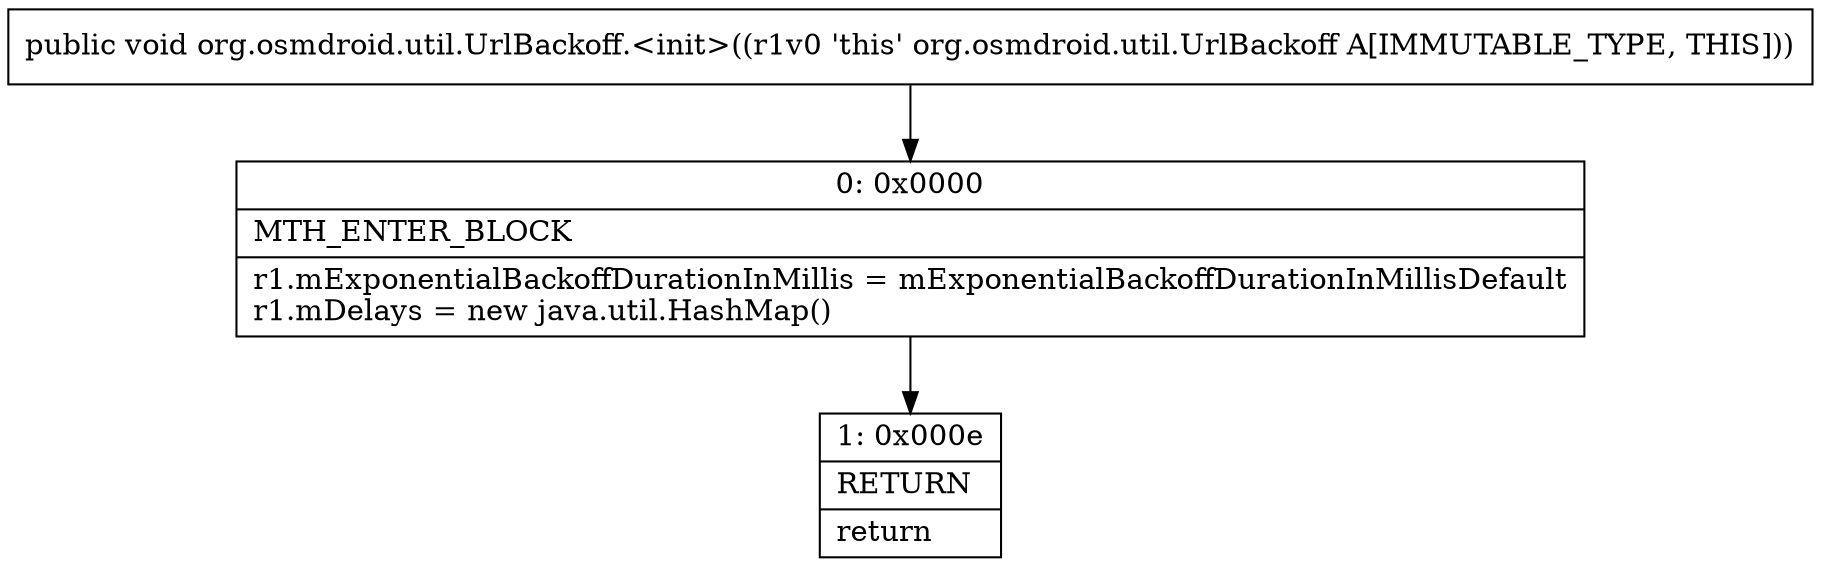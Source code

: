 digraph "CFG fororg.osmdroid.util.UrlBackoff.\<init\>()V" {
Node_0 [shape=record,label="{0\:\ 0x0000|MTH_ENTER_BLOCK\l|r1.mExponentialBackoffDurationInMillis = mExponentialBackoffDurationInMillisDefault\lr1.mDelays = new java.util.HashMap()\l}"];
Node_1 [shape=record,label="{1\:\ 0x000e|RETURN\l|return\l}"];
MethodNode[shape=record,label="{public void org.osmdroid.util.UrlBackoff.\<init\>((r1v0 'this' org.osmdroid.util.UrlBackoff A[IMMUTABLE_TYPE, THIS])) }"];
MethodNode -> Node_0;
Node_0 -> Node_1;
}

